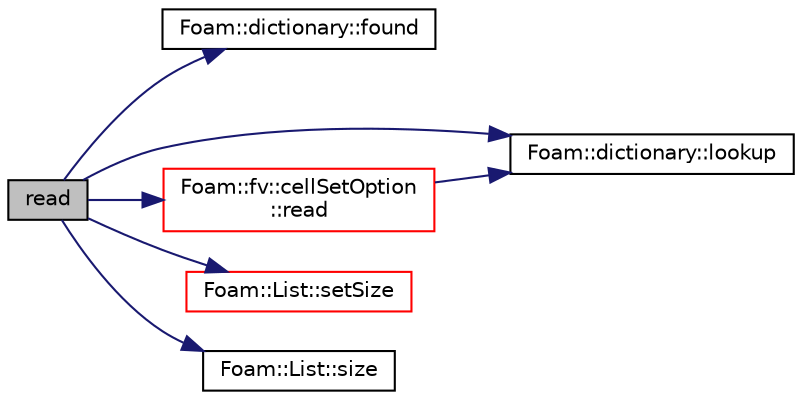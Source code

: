 digraph "read"
{
  bgcolor="transparent";
  edge [fontname="Helvetica",fontsize="10",labelfontname="Helvetica",labelfontsize="10"];
  node [fontname="Helvetica",fontsize="10",shape=record];
  rankdir="LR";
  Node1 [label="read",height=0.2,width=0.4,color="black", fillcolor="grey75", style="filled", fontcolor="black"];
  Node1 -> Node2 [color="midnightblue",fontsize="10",style="solid",fontname="Helvetica"];
  Node2 [label="Foam::dictionary::found",height=0.2,width=0.4,color="black",URL="$a00518.html#ae9d6521e0e8d3956f9b49ddeb44877b8",tooltip="Search dictionary for given keyword. "];
  Node1 -> Node3 [color="midnightblue",fontsize="10",style="solid",fontname="Helvetica"];
  Node3 [label="Foam::dictionary::lookup",height=0.2,width=0.4,color="black",URL="$a00518.html#a8baab402d653d6e789f67c57e23a5b59",tooltip="Find and return an entry data stream. "];
  Node1 -> Node4 [color="midnightblue",fontsize="10",style="solid",fontname="Helvetica"];
  Node4 [label="Foam::fv::cellSetOption\l::read",height=0.2,width=0.4,color="red",URL="$a00224.html#a6ce0c64db98eb6144d363dbfc86104eb",tooltip="Read source dictionary. "];
  Node4 -> Node3 [color="midnightblue",fontsize="10",style="solid",fontname="Helvetica"];
  Node1 -> Node5 [color="midnightblue",fontsize="10",style="solid",fontname="Helvetica"];
  Node5 [label="Foam::List::setSize",height=0.2,width=0.4,color="red",URL="$a01355.html#aedb985ffeaf1bdbfeccc2a8730405703",tooltip="Reset size of List. "];
  Node1 -> Node6 [color="midnightblue",fontsize="10",style="solid",fontname="Helvetica"];
  Node6 [label="Foam::List::size",height=0.2,width=0.4,color="black",URL="$a01355.html#a8a5f6fa29bd4b500caf186f60245b384",tooltip="Override size to be inconsistent with allocated storage. "];
}

